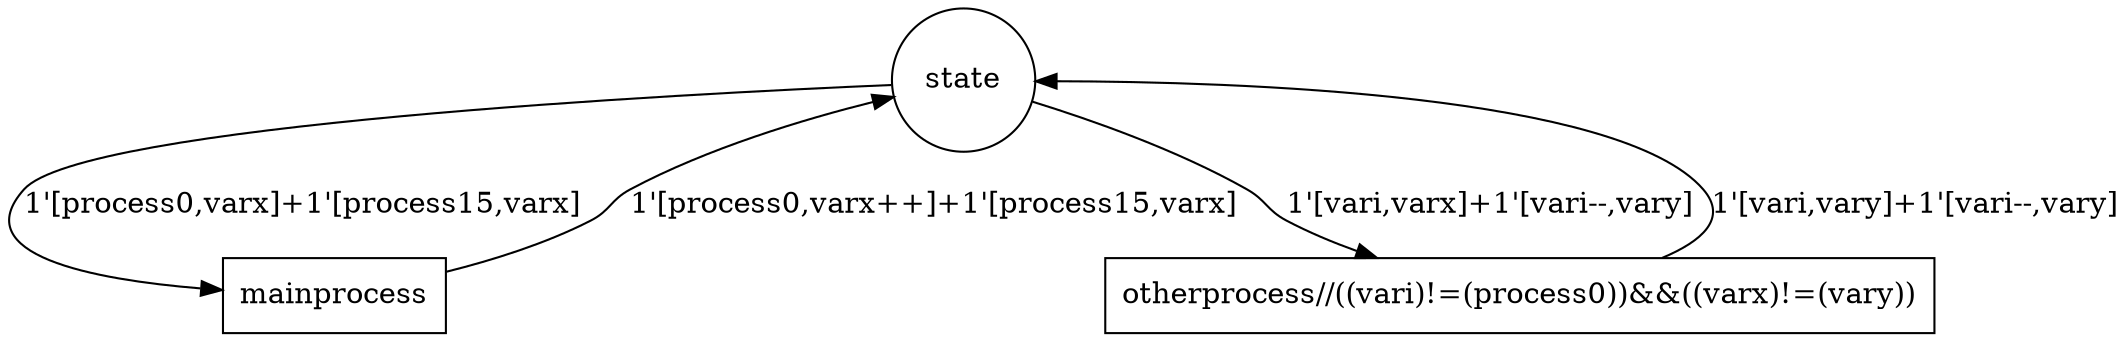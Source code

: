 digraph CPN {
	state [shape=circle]

	mainprocess [shape=box]
	otherprocess [shape=box,label="otherprocess//((vari)!=(process0))&&((varx)!=(vary))"]
	mainprocess->state [label="1'[process0,varx++]+1'[process15,varx]"]
	state->mainprocess [label="1'[process0,varx]+1'[process15,varx]"]
	otherprocess->state [label="1'[vari,vary]+1'[vari--,vary]"]
	state->otherprocess [label="1'[vari,varx]+1'[vari--,vary]"]
}
